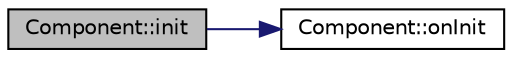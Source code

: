 digraph "Component::init"
{
 // LATEX_PDF_SIZE
  edge [fontname="Helvetica",fontsize="10",labelfontname="Helvetica",labelfontsize="10"];
  node [fontname="Helvetica",fontsize="10",shape=record];
  rankdir="LR";
  Node1 [label="Component::init",height=0.2,width=0.4,color="black", fillcolor="grey75", style="filled", fontcolor="black",tooltip="called by the engine on initialization"];
  Node1 -> Node2 [color="midnightblue",fontsize="10",style="solid",fontname="Helvetica"];
  Node2 [label="Component::onInit",height=0.2,width=0.4,color="black", fillcolor="white", style="filled",URL="$class_component.html#a06ff73b8bd18d7d0fa387411f378996d",tooltip="override to catch the initialization event"];
}
